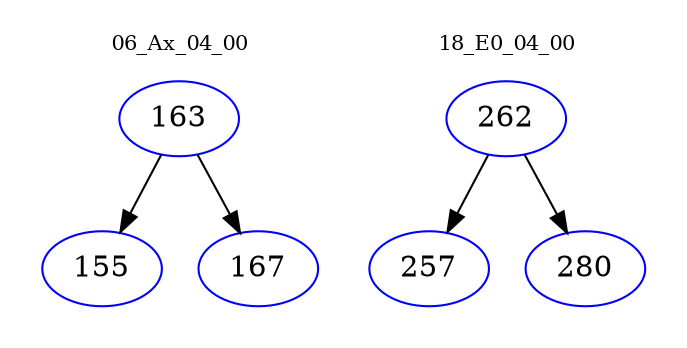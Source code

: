 digraph{
subgraph cluster_0 {
color = white
label = "06_Ax_04_00";
fontsize=10;
T0_163 [label="163", color="blue"]
T0_163 -> T0_155 [color="black"]
T0_155 [label="155", color="blue"]
T0_163 -> T0_167 [color="black"]
T0_167 [label="167", color="blue"]
}
subgraph cluster_1 {
color = white
label = "18_E0_04_00";
fontsize=10;
T1_262 [label="262", color="blue"]
T1_262 -> T1_257 [color="black"]
T1_257 [label="257", color="blue"]
T1_262 -> T1_280 [color="black"]
T1_280 [label="280", color="blue"]
}
}
